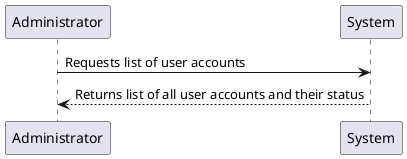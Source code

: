 @startuml
'https://plantuml.com/sequence-diagram

Administrator -> System: Requests list of user accounts
Administrator <-- System: Returns list of all user accounts and their status

@enduml